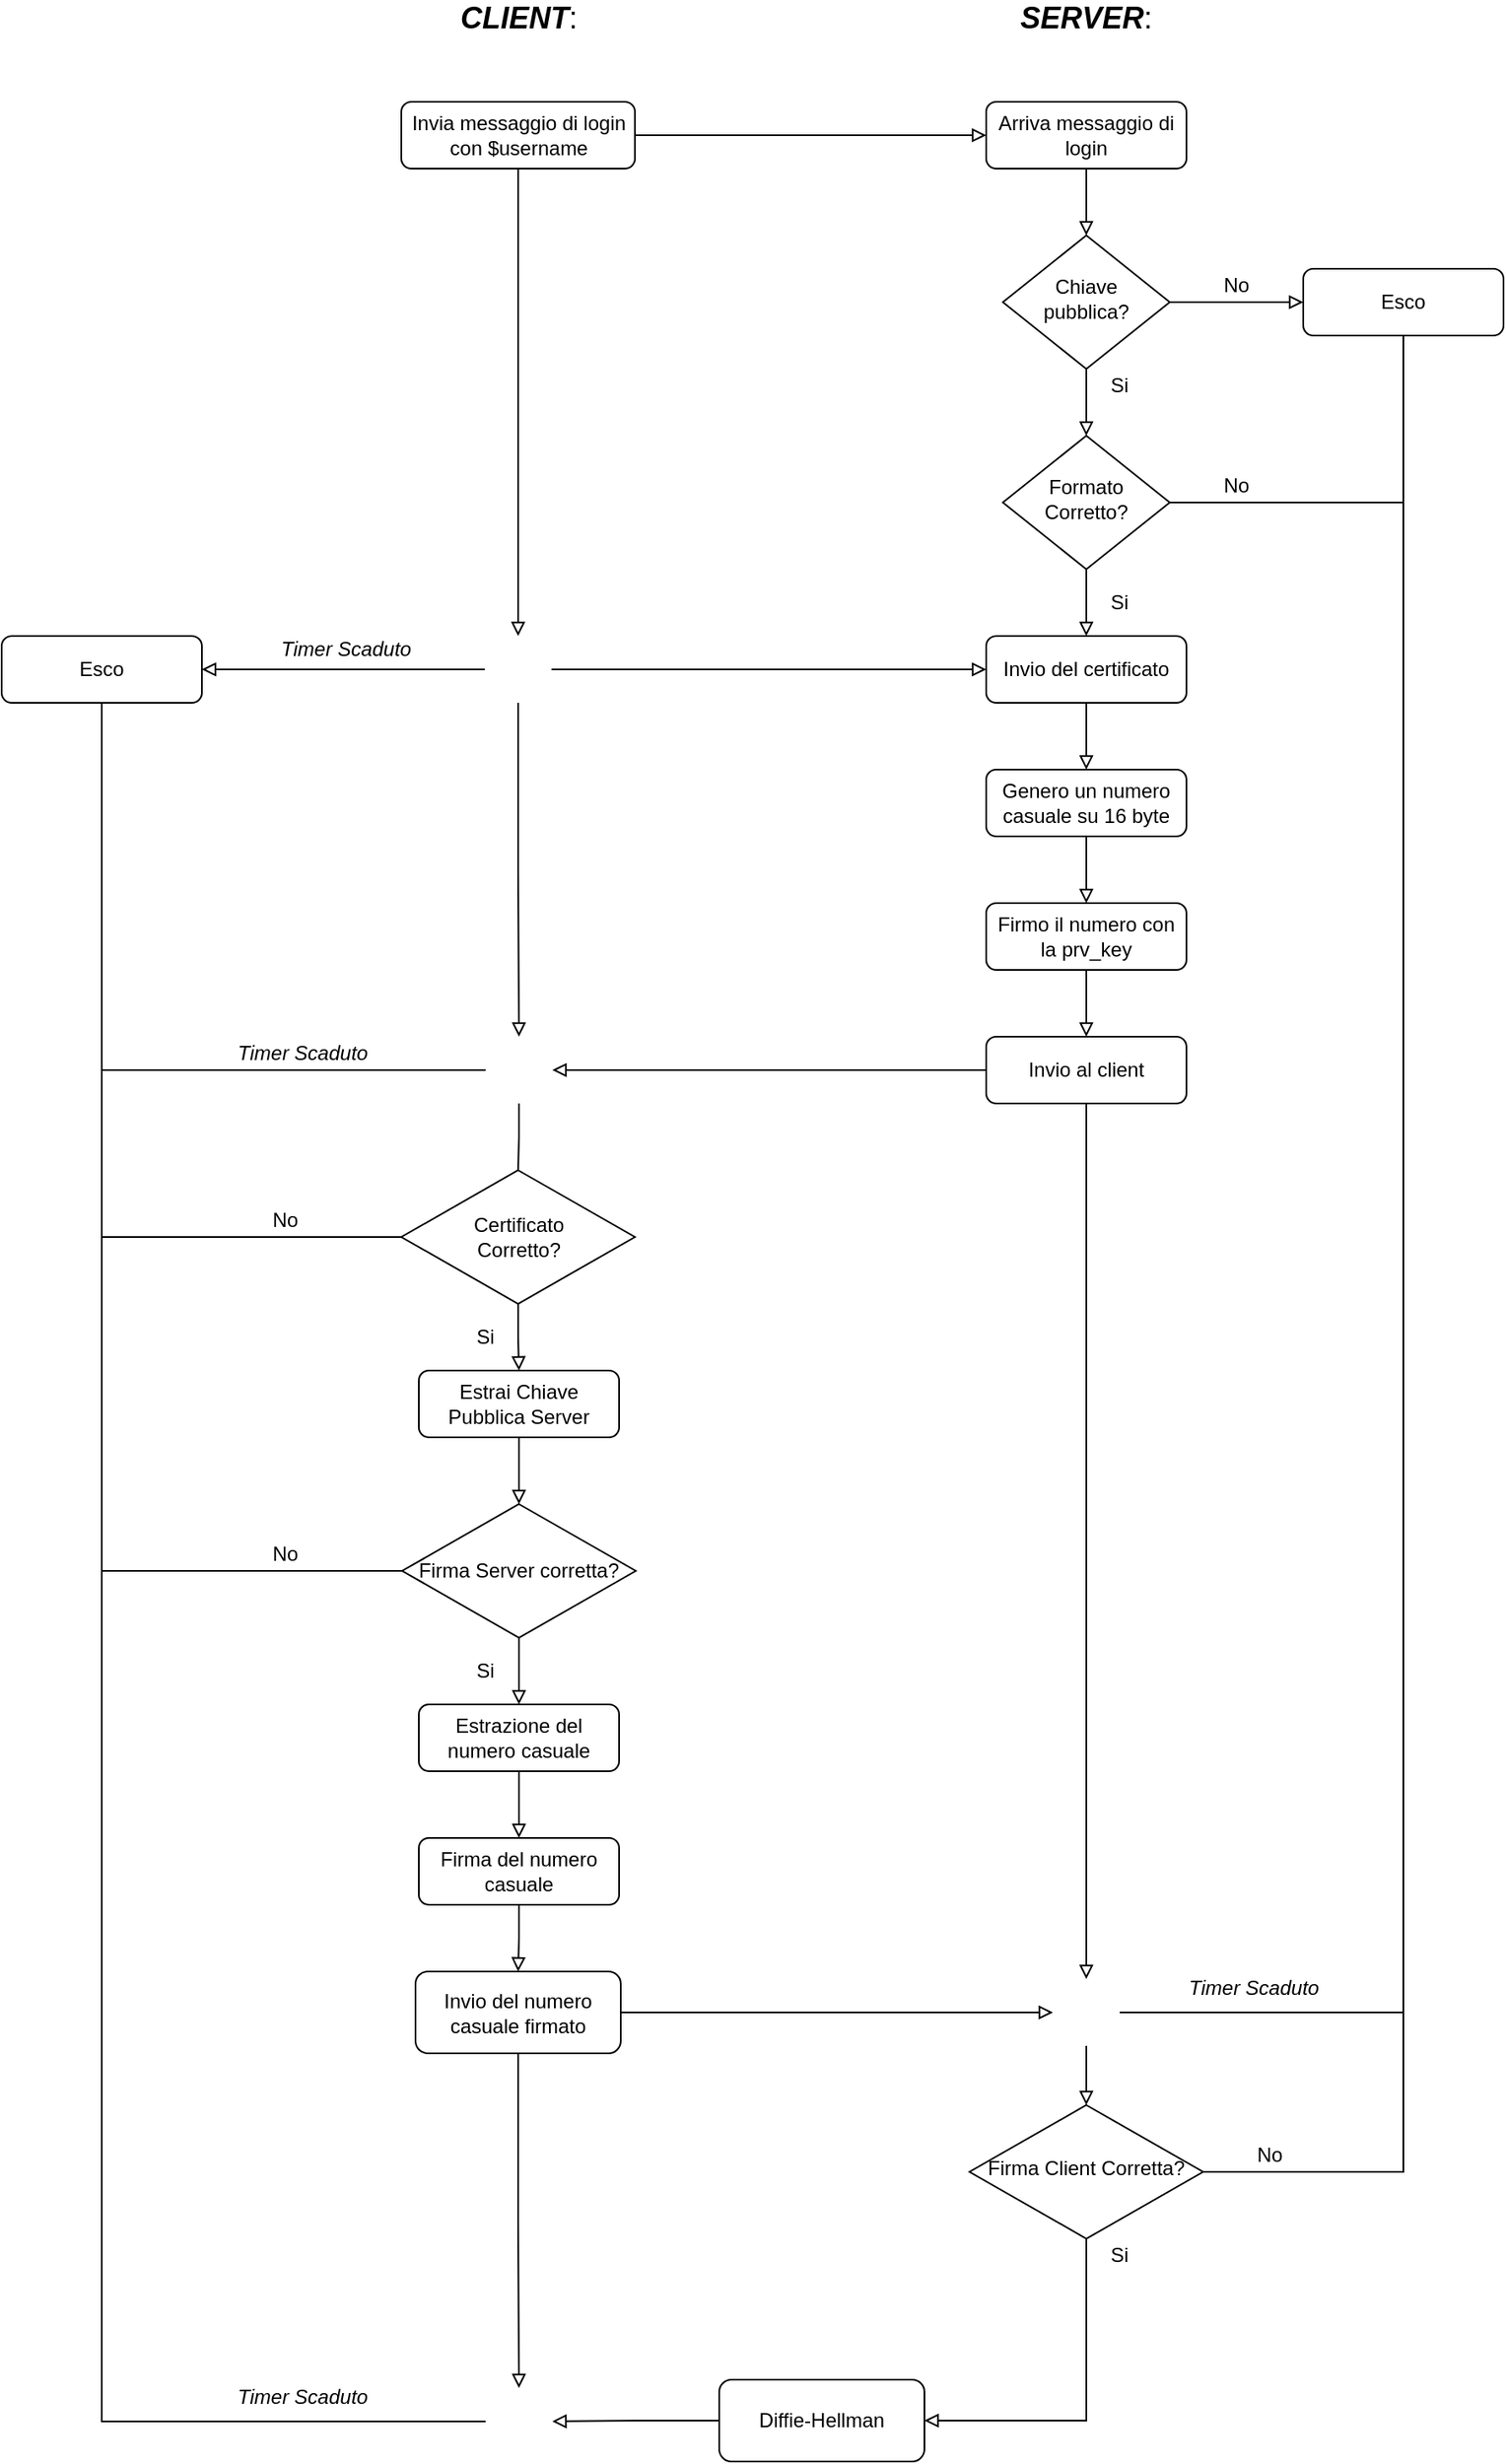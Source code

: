 <mxfile version="13.0.9" type="device"><diagram id="C5RBs43oDa-KdzZeNtuy" name="Page-1"><mxGraphModel dx="2300" dy="1865" grid="1" gridSize="10" guides="1" tooltips="1" connect="1" arrows="1" fold="1" page="1" pageScale="1" pageWidth="827" pageHeight="1169" math="0" shadow="0"><root><mxCell id="WIyWlLk6GJQsqaUBKTNV-0"/><mxCell id="WIyWlLk6GJQsqaUBKTNV-1" parent="WIyWlLk6GJQsqaUBKTNV-0"/><mxCell id="7c5MZXEGbQwi2CM7q3Rl-16" value="" style="edgeStyle=orthogonalEdgeStyle;rounded=0;orthogonalLoop=1;jettySize=auto;html=1;endArrow=none;endFill=0;startArrow=block;startFill=0;" edge="1" parent="WIyWlLk6GJQsqaUBKTNV-1" source="WIyWlLk6GJQsqaUBKTNV-3" target="7c5MZXEGbQwi2CM7q3Rl-15"><mxGeometry relative="1" as="geometry"/></mxCell><mxCell id="7c5MZXEGbQwi2CM7q3Rl-19" style="edgeStyle=orthogonalEdgeStyle;rounded=0;orthogonalLoop=1;jettySize=auto;html=1;exitX=0.5;exitY=1;exitDx=0;exitDy=0;entryX=0.5;entryY=0;entryDx=0;entryDy=0;startArrow=none;startFill=0;endArrow=block;endFill=0;" edge="1" parent="WIyWlLk6GJQsqaUBKTNV-1" source="WIyWlLk6GJQsqaUBKTNV-3" target="WIyWlLk6GJQsqaUBKTNV-6"><mxGeometry relative="1" as="geometry"/></mxCell><mxCell id="WIyWlLk6GJQsqaUBKTNV-3" value="Arriva messaggio di login" style="rounded=1;whiteSpace=wrap;html=1;fontSize=12;glass=0;strokeWidth=1;shadow=0;" parent="WIyWlLk6GJQsqaUBKTNV-1" vertex="1"><mxGeometry x="160" y="-200" width="120" height="40" as="geometry"/></mxCell><mxCell id="7c5MZXEGbQwi2CM7q3Rl-36" style="edgeStyle=orthogonalEdgeStyle;rounded=0;orthogonalLoop=1;jettySize=auto;html=1;exitX=0.5;exitY=1;exitDx=0;exitDy=0;entryX=0.5;entryY=0;entryDx=0;entryDy=0;startArrow=none;startFill=0;endArrow=block;endFill=0;" edge="1" parent="WIyWlLk6GJQsqaUBKTNV-1" source="7c5MZXEGbQwi2CM7q3Rl-15" target="7c5MZXEGbQwi2CM7q3Rl-35"><mxGeometry relative="1" as="geometry"/></mxCell><mxCell id="7c5MZXEGbQwi2CM7q3Rl-15" value="Invia messaggio di login con $username" style="rounded=1;whiteSpace=wrap;html=1;fontSize=12;glass=0;strokeWidth=1;shadow=0;" vertex="1" parent="WIyWlLk6GJQsqaUBKTNV-1"><mxGeometry x="-190.5" y="-200" width="140" height="40" as="geometry"/></mxCell><mxCell id="7c5MZXEGbQwi2CM7q3Rl-9" style="edgeStyle=orthogonalEdgeStyle;rounded=0;orthogonalLoop=1;jettySize=auto;html=1;exitX=0.5;exitY=1;exitDx=0;exitDy=0;entryX=0.5;entryY=0;entryDx=0;entryDy=0;endArrow=block;endFill=0;" edge="1" parent="WIyWlLk6GJQsqaUBKTNV-1" source="7c5MZXEGbQwi2CM7q3Rl-7" target="7c5MZXEGbQwi2CM7q3Rl-0"><mxGeometry relative="1" as="geometry"><mxPoint x="220" y="150" as="sourcePoint"/></mxGeometry></mxCell><mxCell id="7c5MZXEGbQwi2CM7q3Rl-33" style="edgeStyle=orthogonalEdgeStyle;rounded=0;orthogonalLoop=1;jettySize=auto;html=1;exitX=0;exitY=0.5;exitDx=0;exitDy=0;startArrow=block;startFill=0;endArrow=none;endFill=0;entryX=1;entryY=0.5;entryDx=0;entryDy=0;" edge="1" parent="WIyWlLk6GJQsqaUBKTNV-1" source="7c5MZXEGbQwi2CM7q3Rl-7" target="7c5MZXEGbQwi2CM7q3Rl-35"><mxGeometry relative="1" as="geometry"><mxPoint x="-120" y="110" as="targetPoint"/></mxGeometry></mxCell><mxCell id="7c5MZXEGbQwi2CM7q3Rl-7" value="Invio del certificato" style="rounded=1;whiteSpace=wrap;html=1;fontSize=12;glass=0;strokeWidth=1;shadow=0;" vertex="1" parent="WIyWlLk6GJQsqaUBKTNV-1"><mxGeometry x="160" y="120" width="120" height="40" as="geometry"/></mxCell><mxCell id="7c5MZXEGbQwi2CM7q3Rl-25" value="" style="edgeStyle=orthogonalEdgeStyle;rounded=0;orthogonalLoop=1;jettySize=auto;html=1;startArrow=none;startFill=0;endArrow=block;endFill=0;" edge="1" parent="WIyWlLk6GJQsqaUBKTNV-1" source="WIyWlLk6GJQsqaUBKTNV-6"><mxGeometry relative="1" as="geometry"><mxPoint x="350" y="-80" as="targetPoint"/></mxGeometry></mxCell><mxCell id="7c5MZXEGbQwi2CM7q3Rl-85" style="edgeStyle=orthogonalEdgeStyle;rounded=0;orthogonalLoop=1;jettySize=auto;html=1;exitX=0.5;exitY=1;exitDx=0;exitDy=0;entryX=0.5;entryY=0;entryDx=0;entryDy=0;startArrow=none;startFill=0;endArrow=block;endFill=0;" edge="1" parent="WIyWlLk6GJQsqaUBKTNV-1" source="WIyWlLk6GJQsqaUBKTNV-6" target="7c5MZXEGbQwi2CM7q3Rl-43"><mxGeometry relative="1" as="geometry"/></mxCell><mxCell id="WIyWlLk6GJQsqaUBKTNV-6" value="&lt;div&gt;Chiave&lt;/div&gt;&lt;div&gt;pubblica?&lt;br&gt;&lt;/div&gt;" style="rhombus;whiteSpace=wrap;html=1;shadow=0;fontFamily=Helvetica;fontSize=12;align=center;strokeWidth=1;spacing=6;spacingTop=-4;" parent="WIyWlLk6GJQsqaUBKTNV-1" vertex="1"><mxGeometry x="170" y="-120" width="100" height="80" as="geometry"/></mxCell><mxCell id="7c5MZXEGbQwi2CM7q3Rl-45" style="edgeStyle=orthogonalEdgeStyle;rounded=0;orthogonalLoop=1;jettySize=auto;html=1;exitX=1;exitY=0.5;exitDx=0;exitDy=0;entryX=0.5;entryY=1;entryDx=0;entryDy=0;startArrow=none;startFill=0;endArrow=none;endFill=0;" edge="1" parent="WIyWlLk6GJQsqaUBKTNV-1" source="7c5MZXEGbQwi2CM7q3Rl-43" target="7c5MZXEGbQwi2CM7q3Rl-26"><mxGeometry relative="1" as="geometry"/></mxCell><mxCell id="7c5MZXEGbQwi2CM7q3Rl-47" style="edgeStyle=orthogonalEdgeStyle;rounded=0;orthogonalLoop=1;jettySize=auto;html=1;exitX=0.5;exitY=1;exitDx=0;exitDy=0;entryX=0.5;entryY=0;entryDx=0;entryDy=0;startArrow=none;startFill=0;endArrow=block;endFill=0;" edge="1" parent="WIyWlLk6GJQsqaUBKTNV-1" source="7c5MZXEGbQwi2CM7q3Rl-43" target="7c5MZXEGbQwi2CM7q3Rl-7"><mxGeometry relative="1" as="geometry"/></mxCell><mxCell id="7c5MZXEGbQwi2CM7q3Rl-43" value="Formato Corretto?" style="rhombus;whiteSpace=wrap;html=1;shadow=0;fontFamily=Helvetica;fontSize=12;align=center;strokeWidth=1;spacing=6;spacingTop=-4;" vertex="1" parent="WIyWlLk6GJQsqaUBKTNV-1"><mxGeometry x="170" width="100" height="80" as="geometry"/></mxCell><mxCell id="7c5MZXEGbQwi2CM7q3Rl-6" value="" style="edgeStyle=orthogonalEdgeStyle;rounded=0;orthogonalLoop=1;jettySize=auto;html=1;endArrow=block;endFill=0;" edge="1" parent="WIyWlLk6GJQsqaUBKTNV-1" source="7c5MZXEGbQwi2CM7q3Rl-0" target="7c5MZXEGbQwi2CM7q3Rl-5"><mxGeometry relative="1" as="geometry"/></mxCell><mxCell id="7c5MZXEGbQwi2CM7q3Rl-0" value="Genero un numero casuale su 16 byte" style="rounded=1;whiteSpace=wrap;html=1;fontSize=12;glass=0;strokeWidth=1;shadow=0;" vertex="1" parent="WIyWlLk6GJQsqaUBKTNV-1"><mxGeometry x="160" y="200" width="120" height="40" as="geometry"/></mxCell><mxCell id="7c5MZXEGbQwi2CM7q3Rl-11" value="" style="edgeStyle=orthogonalEdgeStyle;rounded=0;orthogonalLoop=1;jettySize=auto;html=1;endArrow=block;endFill=0;" edge="1" parent="WIyWlLk6GJQsqaUBKTNV-1" source="7c5MZXEGbQwi2CM7q3Rl-5" target="7c5MZXEGbQwi2CM7q3Rl-10"><mxGeometry relative="1" as="geometry"/></mxCell><mxCell id="7c5MZXEGbQwi2CM7q3Rl-5" value="Firmo il numero con la prv_key" style="rounded=1;whiteSpace=wrap;html=1;fontSize=12;glass=0;strokeWidth=1;shadow=0;" vertex="1" parent="WIyWlLk6GJQsqaUBKTNV-1"><mxGeometry x="160" y="280" width="120" height="40" as="geometry"/></mxCell><mxCell id="7c5MZXEGbQwi2CM7q3Rl-14" value="" style="edgeStyle=orthogonalEdgeStyle;rounded=0;orthogonalLoop=1;jettySize=auto;html=1;entryX=1;entryY=0.5;entryDx=0;entryDy=0;endArrow=block;endFill=0;" edge="1" parent="WIyWlLk6GJQsqaUBKTNV-1" source="7c5MZXEGbQwi2CM7q3Rl-10" target="7c5MZXEGbQwi2CM7q3Rl-37"><mxGeometry relative="1" as="geometry"><mxPoint x="-60" y="410" as="targetPoint"/></mxGeometry></mxCell><mxCell id="7c5MZXEGbQwi2CM7q3Rl-70" style="edgeStyle=orthogonalEdgeStyle;rounded=0;orthogonalLoop=1;jettySize=auto;html=1;exitX=0.5;exitY=1;exitDx=0;exitDy=0;entryX=0.5;entryY=0;entryDx=0;entryDy=0;startArrow=none;startFill=0;endArrow=block;endFill=0;" edge="1" parent="WIyWlLk6GJQsqaUBKTNV-1" source="7c5MZXEGbQwi2CM7q3Rl-10" target="7c5MZXEGbQwi2CM7q3Rl-69"><mxGeometry relative="1" as="geometry"/></mxCell><mxCell id="7c5MZXEGbQwi2CM7q3Rl-10" value="Invio al client" style="rounded=1;whiteSpace=wrap;html=1;fontSize=12;glass=0;strokeWidth=1;shadow=0;" vertex="1" parent="WIyWlLk6GJQsqaUBKTNV-1"><mxGeometry x="160" y="360" width="120" height="40" as="geometry"/></mxCell><mxCell id="7c5MZXEGbQwi2CM7q3Rl-1" value="&lt;i&gt;&lt;b&gt;&lt;font style=&quot;font-size: 18px&quot;&gt;SERVER&lt;/font&gt;&lt;/b&gt;&lt;/i&gt;&lt;font style=&quot;font-size: 18px&quot;&gt;:&lt;/font&gt;" style="text;html=1;strokeColor=none;fillColor=none;align=center;verticalAlign=middle;whiteSpace=wrap;rounded=0;" vertex="1" parent="WIyWlLk6GJQsqaUBKTNV-1"><mxGeometry x="160" y="-260" width="120" height="20" as="geometry"/></mxCell><mxCell id="7c5MZXEGbQwi2CM7q3Rl-17" value="&lt;i&gt;&lt;b&gt;&lt;font style=&quot;font-size: 18px&quot;&gt;CLIENT&lt;/font&gt;&lt;/b&gt;&lt;/i&gt;&lt;font style=&quot;font-size: 18px&quot;&gt;:&lt;/font&gt;" style="text;html=1;strokeColor=none;fillColor=none;align=center;verticalAlign=middle;whiteSpace=wrap;rounded=0;" vertex="1" parent="WIyWlLk6GJQsqaUBKTNV-1"><mxGeometry x="-200" y="-260" width="160" height="20" as="geometry"/></mxCell><mxCell id="7c5MZXEGbQwi2CM7q3Rl-22" value="Si" style="text;html=1;strokeColor=none;fillColor=none;align=center;verticalAlign=middle;whiteSpace=wrap;rounded=0;" vertex="1" parent="WIyWlLk6GJQsqaUBKTNV-1"><mxGeometry x="220" y="90" width="40" height="20" as="geometry"/></mxCell><mxCell id="7c5MZXEGbQwi2CM7q3Rl-23" value="No" style="text;html=1;strokeColor=none;fillColor=none;align=center;verticalAlign=middle;whiteSpace=wrap;rounded=0;" vertex="1" parent="WIyWlLk6GJQsqaUBKTNV-1"><mxGeometry x="290" y="-100" width="40" height="20" as="geometry"/></mxCell><mxCell id="7c5MZXEGbQwi2CM7q3Rl-26" value="Esco" style="rounded=1;whiteSpace=wrap;html=1;fontSize=12;glass=0;strokeWidth=1;shadow=0;" vertex="1" parent="WIyWlLk6GJQsqaUBKTNV-1"><mxGeometry x="350" y="-100" width="120" height="40" as="geometry"/></mxCell><mxCell id="7c5MZXEGbQwi2CM7q3Rl-29" style="edgeStyle=orthogonalEdgeStyle;rounded=0;orthogonalLoop=1;jettySize=auto;html=1;exitX=0;exitY=0.5;exitDx=0;exitDy=0;entryX=1;entryY=0.5;entryDx=0;entryDy=0;startArrow=none;startFill=0;endArrow=block;endFill=0;" edge="1" parent="WIyWlLk6GJQsqaUBKTNV-1" source="7c5MZXEGbQwi2CM7q3Rl-35" target="7c5MZXEGbQwi2CM7q3Rl-28"><mxGeometry relative="1" as="geometry"/></mxCell><mxCell id="7c5MZXEGbQwi2CM7q3Rl-28" value="Esco" style="rounded=1;whiteSpace=wrap;html=1;fontSize=12;glass=0;strokeWidth=1;shadow=0;" vertex="1" parent="WIyWlLk6GJQsqaUBKTNV-1"><mxGeometry x="-430" y="120" width="120" height="40" as="geometry"/></mxCell><mxCell id="7c5MZXEGbQwi2CM7q3Rl-91" style="edgeStyle=orthogonalEdgeStyle;rounded=0;orthogonalLoop=1;jettySize=auto;html=1;exitX=0.5;exitY=1;exitDx=0;exitDy=0;entryX=0.5;entryY=0;entryDx=0;entryDy=0;startArrow=none;startFill=0;endArrow=block;endFill=0;" edge="1" parent="WIyWlLk6GJQsqaUBKTNV-1" source="7c5MZXEGbQwi2CM7q3Rl-35" target="7c5MZXEGbQwi2CM7q3Rl-37"><mxGeometry relative="1" as="geometry"/></mxCell><mxCell id="7c5MZXEGbQwi2CM7q3Rl-35" value="" style="shape=image;html=1;verticalAlign=top;verticalLabelPosition=bottom;labelBackgroundColor=#ffffff;imageAspect=0;aspect=fixed;image=https://cdn0.iconfinder.com/data/icons/business-management-2-14/256/b-87-128.png" vertex="1" parent="WIyWlLk6GJQsqaUBKTNV-1"><mxGeometry x="-140.5" y="120" width="40" height="40" as="geometry"/></mxCell><mxCell id="7c5MZXEGbQwi2CM7q3Rl-39" style="edgeStyle=orthogonalEdgeStyle;rounded=0;orthogonalLoop=1;jettySize=auto;html=1;exitX=0;exitY=0.5;exitDx=0;exitDy=0;entryX=0.5;entryY=1;entryDx=0;entryDy=0;startArrow=none;startFill=0;endArrow=none;endFill=0;" edge="1" parent="WIyWlLk6GJQsqaUBKTNV-1" source="7c5MZXEGbQwi2CM7q3Rl-37" target="7c5MZXEGbQwi2CM7q3Rl-28"><mxGeometry relative="1" as="geometry"/></mxCell><mxCell id="7c5MZXEGbQwi2CM7q3Rl-51" style="edgeStyle=orthogonalEdgeStyle;rounded=0;orthogonalLoop=1;jettySize=auto;html=1;exitX=0.5;exitY=1;exitDx=0;exitDy=0;entryX=0.5;entryY=0;entryDx=0;entryDy=0;startArrow=none;startFill=0;endArrow=none;endFill=0;" edge="1" parent="WIyWlLk6GJQsqaUBKTNV-1" source="7c5MZXEGbQwi2CM7q3Rl-37" target="7c5MZXEGbQwi2CM7q3Rl-50"><mxGeometry relative="1" as="geometry"/></mxCell><mxCell id="7c5MZXEGbQwi2CM7q3Rl-37" value="" style="shape=image;html=1;verticalAlign=top;verticalLabelPosition=bottom;labelBackgroundColor=#ffffff;imageAspect=0;aspect=fixed;image=https://cdn0.iconfinder.com/data/icons/business-management-2-14/256/b-87-128.png" vertex="1" parent="WIyWlLk6GJQsqaUBKTNV-1"><mxGeometry x="-140" y="360" width="40" height="40" as="geometry"/></mxCell><mxCell id="7c5MZXEGbQwi2CM7q3Rl-58" style="edgeStyle=orthogonalEdgeStyle;rounded=0;orthogonalLoop=1;jettySize=auto;html=1;exitX=0;exitY=0.5;exitDx=0;exitDy=0;entryX=0.5;entryY=1;entryDx=0;entryDy=0;startArrow=none;startFill=0;endArrow=none;endFill=0;" edge="1" parent="WIyWlLk6GJQsqaUBKTNV-1" source="7c5MZXEGbQwi2CM7q3Rl-41" target="7c5MZXEGbQwi2CM7q3Rl-28"><mxGeometry relative="1" as="geometry"/></mxCell><mxCell id="7c5MZXEGbQwi2CM7q3Rl-61" style="edgeStyle=orthogonalEdgeStyle;rounded=0;orthogonalLoop=1;jettySize=auto;html=1;exitX=0.5;exitY=1;exitDx=0;exitDy=0;startArrow=none;startFill=0;endArrow=block;endFill=0;" edge="1" parent="WIyWlLk6GJQsqaUBKTNV-1" source="7c5MZXEGbQwi2CM7q3Rl-41" target="7c5MZXEGbQwi2CM7q3Rl-60"><mxGeometry relative="1" as="geometry"/></mxCell><mxCell id="7c5MZXEGbQwi2CM7q3Rl-41" value="Firma Server corretta?" style="rhombus;whiteSpace=wrap;html=1;" vertex="1" parent="WIyWlLk6GJQsqaUBKTNV-1"><mxGeometry x="-190" y="640" width="140" height="80" as="geometry"/></mxCell><mxCell id="7c5MZXEGbQwi2CM7q3Rl-46" value="No" style="text;html=1;strokeColor=none;fillColor=none;align=center;verticalAlign=middle;whiteSpace=wrap;rounded=0;" vertex="1" parent="WIyWlLk6GJQsqaUBKTNV-1"><mxGeometry x="290" y="20" width="40" height="20" as="geometry"/></mxCell><mxCell id="7c5MZXEGbQwi2CM7q3Rl-52" style="edgeStyle=orthogonalEdgeStyle;rounded=0;orthogonalLoop=1;jettySize=auto;html=1;exitX=0;exitY=0.5;exitDx=0;exitDy=0;entryX=0.5;entryY=1;entryDx=0;entryDy=0;startArrow=none;startFill=0;endArrow=none;endFill=0;" edge="1" parent="WIyWlLk6GJQsqaUBKTNV-1" source="7c5MZXEGbQwi2CM7q3Rl-50" target="7c5MZXEGbQwi2CM7q3Rl-28"><mxGeometry relative="1" as="geometry"/></mxCell><mxCell id="7c5MZXEGbQwi2CM7q3Rl-94" style="edgeStyle=orthogonalEdgeStyle;rounded=0;orthogonalLoop=1;jettySize=auto;html=1;exitX=0.5;exitY=1;exitDx=0;exitDy=0;startArrow=none;startFill=0;endArrow=block;endFill=0;" edge="1" parent="WIyWlLk6GJQsqaUBKTNV-1" source="7c5MZXEGbQwi2CM7q3Rl-50" target="7c5MZXEGbQwi2CM7q3Rl-54"><mxGeometry relative="1" as="geometry"/></mxCell><mxCell id="7c5MZXEGbQwi2CM7q3Rl-50" value="&lt;div&gt;Certificato &lt;br&gt;&lt;/div&gt;&lt;div&gt;Corretto?&lt;/div&gt;" style="rhombus;whiteSpace=wrap;html=1;" vertex="1" parent="WIyWlLk6GJQsqaUBKTNV-1"><mxGeometry x="-190.5" y="440" width="140" height="80" as="geometry"/></mxCell><mxCell id="7c5MZXEGbQwi2CM7q3Rl-53" value="No" style="text;html=1;strokeColor=none;fillColor=none;align=center;verticalAlign=middle;whiteSpace=wrap;rounded=0;" vertex="1" parent="WIyWlLk6GJQsqaUBKTNV-1"><mxGeometry x="-280" y="460" width="40" height="20" as="geometry"/></mxCell><mxCell id="7c5MZXEGbQwi2CM7q3Rl-95" style="edgeStyle=orthogonalEdgeStyle;rounded=0;orthogonalLoop=1;jettySize=auto;html=1;exitX=0.5;exitY=1;exitDx=0;exitDy=0;entryX=0.5;entryY=0;entryDx=0;entryDy=0;startArrow=none;startFill=0;endArrow=block;endFill=0;" edge="1" parent="WIyWlLk6GJQsqaUBKTNV-1" source="7c5MZXEGbQwi2CM7q3Rl-54" target="7c5MZXEGbQwi2CM7q3Rl-41"><mxGeometry relative="1" as="geometry"/></mxCell><mxCell id="7c5MZXEGbQwi2CM7q3Rl-54" value="Estrai Chiave Pubblica Server" style="rounded=1;whiteSpace=wrap;html=1;fontSize=12;glass=0;strokeWidth=1;shadow=0;" vertex="1" parent="WIyWlLk6GJQsqaUBKTNV-1"><mxGeometry x="-180" y="560" width="120" height="40" as="geometry"/></mxCell><mxCell id="7c5MZXEGbQwi2CM7q3Rl-57" value="Si" style="text;html=1;strokeColor=none;fillColor=none;align=center;verticalAlign=middle;whiteSpace=wrap;rounded=0;" vertex="1" parent="WIyWlLk6GJQsqaUBKTNV-1"><mxGeometry x="-160" y="530" width="40" height="20" as="geometry"/></mxCell><mxCell id="7c5MZXEGbQwi2CM7q3Rl-59" value="No" style="text;html=1;strokeColor=none;fillColor=none;align=center;verticalAlign=middle;whiteSpace=wrap;rounded=0;" vertex="1" parent="WIyWlLk6GJQsqaUBKTNV-1"><mxGeometry x="-280" y="660" width="40" height="20" as="geometry"/></mxCell><mxCell id="7c5MZXEGbQwi2CM7q3Rl-97" style="edgeStyle=orthogonalEdgeStyle;rounded=0;orthogonalLoop=1;jettySize=auto;html=1;exitX=0.5;exitY=1;exitDx=0;exitDy=0;startArrow=none;startFill=0;endArrow=block;endFill=0;" edge="1" parent="WIyWlLk6GJQsqaUBKTNV-1" source="7c5MZXEGbQwi2CM7q3Rl-60" target="7c5MZXEGbQwi2CM7q3Rl-62"><mxGeometry relative="1" as="geometry"/></mxCell><mxCell id="7c5MZXEGbQwi2CM7q3Rl-60" value="Estrazione del numero casuale" style="rounded=1;whiteSpace=wrap;html=1;fontSize=12;glass=0;strokeWidth=1;shadow=0;" vertex="1" parent="WIyWlLk6GJQsqaUBKTNV-1"><mxGeometry x="-180" y="760" width="120" height="40" as="geometry"/></mxCell><mxCell id="7c5MZXEGbQwi2CM7q3Rl-98" style="edgeStyle=orthogonalEdgeStyle;rounded=0;orthogonalLoop=1;jettySize=auto;html=1;exitX=0.5;exitY=1;exitDx=0;exitDy=0;entryX=0.5;entryY=0;entryDx=0;entryDy=0;startArrow=none;startFill=0;endArrow=block;endFill=0;" edge="1" parent="WIyWlLk6GJQsqaUBKTNV-1" source="7c5MZXEGbQwi2CM7q3Rl-62" target="7c5MZXEGbQwi2CM7q3Rl-64"><mxGeometry relative="1" as="geometry"/></mxCell><mxCell id="7c5MZXEGbQwi2CM7q3Rl-62" value="Firma del numero casuale" style="rounded=1;whiteSpace=wrap;html=1;fontSize=12;glass=0;strokeWidth=1;shadow=0;" vertex="1" parent="WIyWlLk6GJQsqaUBKTNV-1"><mxGeometry x="-180" y="840" width="120" height="40" as="geometry"/></mxCell><mxCell id="7c5MZXEGbQwi2CM7q3Rl-71" style="edgeStyle=orthogonalEdgeStyle;rounded=0;orthogonalLoop=1;jettySize=auto;html=1;exitX=1;exitY=0.5;exitDx=0;exitDy=0;entryX=0;entryY=0.5;entryDx=0;entryDy=0;startArrow=none;startFill=0;endArrow=block;endFill=0;" edge="1" parent="WIyWlLk6GJQsqaUBKTNV-1" source="7c5MZXEGbQwi2CM7q3Rl-64" target="7c5MZXEGbQwi2CM7q3Rl-69"><mxGeometry relative="1" as="geometry"/></mxCell><mxCell id="7c5MZXEGbQwi2CM7q3Rl-102" style="edgeStyle=orthogonalEdgeStyle;rounded=0;orthogonalLoop=1;jettySize=auto;html=1;exitX=0.5;exitY=1;exitDx=0;exitDy=0;entryX=0.5;entryY=0;entryDx=0;entryDy=0;startArrow=none;startFill=0;endArrow=block;endFill=0;" edge="1" parent="WIyWlLk6GJQsqaUBKTNV-1" source="7c5MZXEGbQwi2CM7q3Rl-64" target="7c5MZXEGbQwi2CM7q3Rl-76"><mxGeometry relative="1" as="geometry"/></mxCell><mxCell id="7c5MZXEGbQwi2CM7q3Rl-64" value="Invio del numero casuale firmato" style="rounded=1;whiteSpace=wrap;html=1;fontSize=12;glass=0;strokeWidth=1;shadow=0;" vertex="1" parent="WIyWlLk6GJQsqaUBKTNV-1"><mxGeometry x="-182" y="920" width="123" height="49" as="geometry"/></mxCell><mxCell id="7c5MZXEGbQwi2CM7q3Rl-72" style="edgeStyle=orthogonalEdgeStyle;rounded=0;orthogonalLoop=1;jettySize=auto;html=1;exitX=1;exitY=0.5;exitDx=0;exitDy=0;entryX=0.5;entryY=1;entryDx=0;entryDy=0;startArrow=none;startFill=0;endArrow=none;endFill=0;" edge="1" parent="WIyWlLk6GJQsqaUBKTNV-1" source="7c5MZXEGbQwi2CM7q3Rl-69" target="7c5MZXEGbQwi2CM7q3Rl-26"><mxGeometry relative="1" as="geometry"/></mxCell><mxCell id="7c5MZXEGbQwi2CM7q3Rl-100" style="edgeStyle=orthogonalEdgeStyle;rounded=0;orthogonalLoop=1;jettySize=auto;html=1;exitX=0.5;exitY=1;exitDx=0;exitDy=0;entryX=0.5;entryY=0;entryDx=0;entryDy=0;startArrow=none;startFill=0;endArrow=block;endFill=0;" edge="1" parent="WIyWlLk6GJQsqaUBKTNV-1" source="7c5MZXEGbQwi2CM7q3Rl-69" target="7c5MZXEGbQwi2CM7q3Rl-73"><mxGeometry relative="1" as="geometry"/></mxCell><mxCell id="7c5MZXEGbQwi2CM7q3Rl-69" value="" style="shape=image;html=1;verticalAlign=top;verticalLabelPosition=bottom;labelBackgroundColor=#ffffff;imageAspect=0;aspect=fixed;image=https://cdn0.iconfinder.com/data/icons/business-management-2-14/256/b-87-128.png" vertex="1" parent="WIyWlLk6GJQsqaUBKTNV-1"><mxGeometry x="200" y="924.5" width="40" height="40" as="geometry"/></mxCell><mxCell id="7c5MZXEGbQwi2CM7q3Rl-75" style="edgeStyle=orthogonalEdgeStyle;rounded=0;orthogonalLoop=1;jettySize=auto;html=1;exitX=1;exitY=0.5;exitDx=0;exitDy=0;startArrow=none;startFill=0;endArrow=none;endFill=0;entryX=0.5;entryY=1;entryDx=0;entryDy=0;" edge="1" parent="WIyWlLk6GJQsqaUBKTNV-1" source="7c5MZXEGbQwi2CM7q3Rl-73" target="7c5MZXEGbQwi2CM7q3Rl-26"><mxGeometry relative="1" as="geometry"><mxPoint x="410" y="-50" as="targetPoint"/></mxGeometry></mxCell><mxCell id="7c5MZXEGbQwi2CM7q3Rl-78" style="edgeStyle=orthogonalEdgeStyle;rounded=0;orthogonalLoop=1;jettySize=auto;html=1;exitX=0.5;exitY=1;exitDx=0;exitDy=0;startArrow=none;startFill=0;endArrow=block;endFill=0;entryX=1;entryY=0.5;entryDx=0;entryDy=0;" edge="1" parent="WIyWlLk6GJQsqaUBKTNV-1" source="7c5MZXEGbQwi2CM7q3Rl-73" target="7c5MZXEGbQwi2CM7q3Rl-104"><mxGeometry relative="1" as="geometry"><mxPoint x="220" y="1120" as="targetPoint"/></mxGeometry></mxCell><mxCell id="7c5MZXEGbQwi2CM7q3Rl-73" value="Firma Client Corretta?" style="rhombus;whiteSpace=wrap;html=1;shadow=0;fontFamily=Helvetica;fontSize=12;align=center;strokeWidth=1;spacing=6;spacingTop=-4;" vertex="1" parent="WIyWlLk6GJQsqaUBKTNV-1"><mxGeometry x="150" y="1000" width="140" height="80" as="geometry"/></mxCell><mxCell id="7c5MZXEGbQwi2CM7q3Rl-80" style="edgeStyle=orthogonalEdgeStyle;rounded=0;orthogonalLoop=1;jettySize=auto;html=1;exitX=0;exitY=0.5;exitDx=0;exitDy=0;startArrow=none;startFill=0;endArrow=none;endFill=0;entryX=0.5;entryY=1;entryDx=0;entryDy=0;" edge="1" parent="WIyWlLk6GJQsqaUBKTNV-1" source="7c5MZXEGbQwi2CM7q3Rl-76" target="7c5MZXEGbQwi2CM7q3Rl-28"><mxGeometry relative="1" as="geometry"><mxPoint x="-380" y="530" as="targetPoint"/></mxGeometry></mxCell><mxCell id="7c5MZXEGbQwi2CM7q3Rl-76" value="" style="shape=image;html=1;verticalAlign=top;verticalLabelPosition=bottom;labelBackgroundColor=#ffffff;imageAspect=0;aspect=fixed;image=https://cdn0.iconfinder.com/data/icons/business-management-2-14/256/b-87-128.png" vertex="1" parent="WIyWlLk6GJQsqaUBKTNV-1"><mxGeometry x="-140" y="1169.5" width="40" height="40" as="geometry"/></mxCell><mxCell id="7c5MZXEGbQwi2CM7q3Rl-79" value="Si" style="text;html=1;strokeColor=none;fillColor=none;align=center;verticalAlign=middle;whiteSpace=wrap;rounded=0;" vertex="1" parent="WIyWlLk6GJQsqaUBKTNV-1"><mxGeometry x="220" y="1080" width="40" height="20" as="geometry"/></mxCell><mxCell id="7c5MZXEGbQwi2CM7q3Rl-84" value="Si" style="text;html=1;strokeColor=none;fillColor=none;align=center;verticalAlign=middle;whiteSpace=wrap;rounded=0;" vertex="1" parent="WIyWlLk6GJQsqaUBKTNV-1"><mxGeometry x="220" y="-40" width="40" height="20" as="geometry"/></mxCell><mxCell id="7c5MZXEGbQwi2CM7q3Rl-89" value="&lt;i&gt;Timer Scaduto&lt;/i&gt;" style="text;html=1;align=center;verticalAlign=middle;resizable=0;points=[];autosize=1;" vertex="1" parent="WIyWlLk6GJQsqaUBKTNV-1"><mxGeometry x="-274" y="118" width="100" height="20" as="geometry"/></mxCell><mxCell id="7c5MZXEGbQwi2CM7q3Rl-93" value="&lt;i&gt;Timer Scaduto&lt;/i&gt;" style="text;html=1;align=center;verticalAlign=middle;resizable=0;points=[];autosize=1;" vertex="1" parent="WIyWlLk6GJQsqaUBKTNV-1"><mxGeometry x="-300" y="360" width="100" height="20" as="geometry"/></mxCell><mxCell id="7c5MZXEGbQwi2CM7q3Rl-96" value="Si" style="text;html=1;strokeColor=none;fillColor=none;align=center;verticalAlign=middle;whiteSpace=wrap;rounded=0;" vertex="1" parent="WIyWlLk6GJQsqaUBKTNV-1"><mxGeometry x="-160" y="730" width="40" height="20" as="geometry"/></mxCell><mxCell id="7c5MZXEGbQwi2CM7q3Rl-99" value="&lt;i&gt;Timer Scaduto&lt;/i&gt;" style="text;html=1;align=center;verticalAlign=middle;resizable=0;points=[];autosize=1;" vertex="1" parent="WIyWlLk6GJQsqaUBKTNV-1"><mxGeometry x="270" y="920" width="100" height="20" as="geometry"/></mxCell><mxCell id="7c5MZXEGbQwi2CM7q3Rl-101" value="No" style="text;html=1;strokeColor=none;fillColor=none;align=center;verticalAlign=middle;whiteSpace=wrap;rounded=0;" vertex="1" parent="WIyWlLk6GJQsqaUBKTNV-1"><mxGeometry x="310" y="1020" width="40" height="20" as="geometry"/></mxCell><mxCell id="7c5MZXEGbQwi2CM7q3Rl-105" style="edgeStyle=orthogonalEdgeStyle;rounded=0;orthogonalLoop=1;jettySize=auto;html=1;exitX=0;exitY=0.5;exitDx=0;exitDy=0;entryX=1;entryY=0.5;entryDx=0;entryDy=0;startArrow=none;startFill=0;endArrow=block;endFill=0;" edge="1" parent="WIyWlLk6GJQsqaUBKTNV-1" source="7c5MZXEGbQwi2CM7q3Rl-104" target="7c5MZXEGbQwi2CM7q3Rl-76"><mxGeometry relative="1" as="geometry"/></mxCell><mxCell id="7c5MZXEGbQwi2CM7q3Rl-104" value="Diffie-Hellman" style="rounded=1;whiteSpace=wrap;html=1;fontSize=12;glass=0;strokeWidth=1;shadow=0;" vertex="1" parent="WIyWlLk6GJQsqaUBKTNV-1"><mxGeometry y="1164.5" width="123" height="49" as="geometry"/></mxCell><mxCell id="7c5MZXEGbQwi2CM7q3Rl-106" value="&lt;i&gt;Timer Scaduto&lt;/i&gt;" style="text;html=1;align=center;verticalAlign=middle;resizable=0;points=[];autosize=1;" vertex="1" parent="WIyWlLk6GJQsqaUBKTNV-1"><mxGeometry x="-300" y="1164.5" width="100" height="20" as="geometry"/></mxCell></root></mxGraphModel></diagram></mxfile>